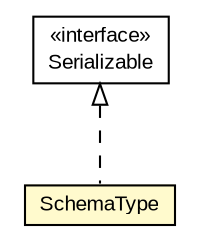 #!/usr/local/bin/dot
#
# Class diagram 
# Generated by UMLGraph version R5_6-24-gf6e263 (http://www.umlgraph.org/)
#

digraph G {
	edge [fontname="arial",fontsize=10,labelfontname="arial",labelfontsize=10];
	node [fontname="arial",fontsize=10,shape=plaintext];
	nodesep=0.25;
	ranksep=0.5;
	// net.trajano.doxdb.schema.SchemaType
	c529 [label=<<table title="net.trajano.doxdb.schema.SchemaType" border="0" cellborder="1" cellspacing="0" cellpadding="2" port="p" bgcolor="lemonChiffon" href="./SchemaType.html">
		<tr><td><table border="0" cellspacing="0" cellpadding="1">
<tr><td align="center" balign="center"> SchemaType </td></tr>
		</table></td></tr>
		</table>>, URL="./SchemaType.html", fontname="arial", fontcolor="black", fontsize=10.0];
	//net.trajano.doxdb.schema.SchemaType implements java.io.Serializable
	c535:p -> c529:p [dir=back,arrowtail=empty,style=dashed];
	// java.io.Serializable
	c535 [label=<<table title="java.io.Serializable" border="0" cellborder="1" cellspacing="0" cellpadding="2" port="p" href="http://java.sun.com/j2se/1.4.2/docs/api/java/io/Serializable.html">
		<tr><td><table border="0" cellspacing="0" cellpadding="1">
<tr><td align="center" balign="center"> &#171;interface&#187; </td></tr>
<tr><td align="center" balign="center"> Serializable </td></tr>
		</table></td></tr>
		</table>>, URL="http://java.sun.com/j2se/1.4.2/docs/api/java/io/Serializable.html", fontname="arial", fontcolor="black", fontsize=10.0];
}

